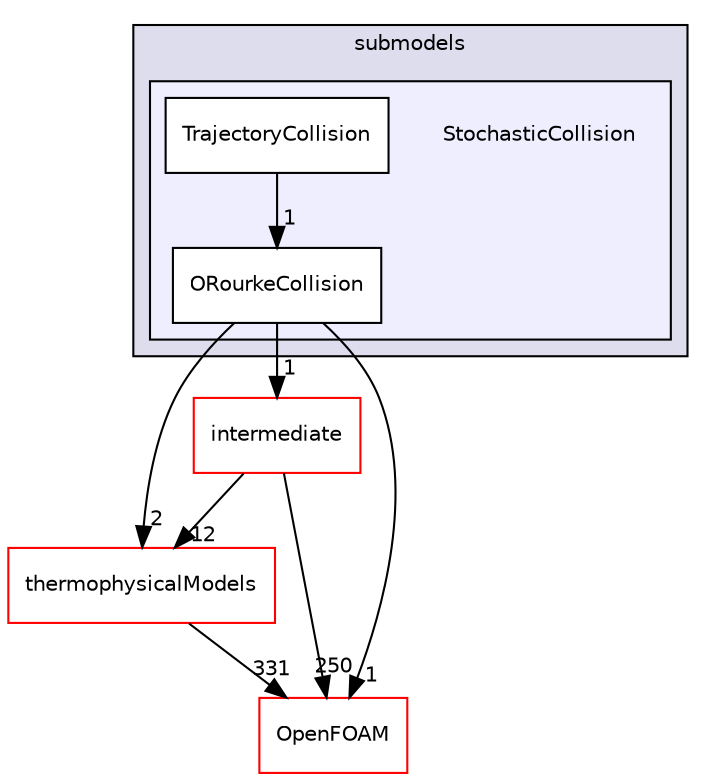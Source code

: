 digraph "src/lagrangian/spray/submodels/StochasticCollision" {
  bgcolor=transparent;
  compound=true
  node [ fontsize="10", fontname="Helvetica"];
  edge [ labelfontsize="10", labelfontname="Helvetica"];
  subgraph clusterdir_03a209607acdac05f1cb82250460b2d6 {
    graph [ bgcolor="#ddddee", pencolor="black", label="submodels" fontname="Helvetica", fontsize="10", URL="dir_03a209607acdac05f1cb82250460b2d6.html"]
  subgraph clusterdir_d1a3f71b50ce1a4c501cb9b210d08764 {
    graph [ bgcolor="#eeeeff", pencolor="black", label="" URL="dir_d1a3f71b50ce1a4c501cb9b210d08764.html"];
    dir_d1a3f71b50ce1a4c501cb9b210d08764 [shape=plaintext label="StochasticCollision"];
    dir_01a2942dd95d383dccdbc857d1cde848 [shape=box label="ORourkeCollision" color="black" fillcolor="white" style="filled" URL="dir_01a2942dd95d383dccdbc857d1cde848.html"];
    dir_679becfa148f5c57f15091fdaeb1b946 [shape=box label="TrajectoryCollision" color="black" fillcolor="white" style="filled" URL="dir_679becfa148f5c57f15091fdaeb1b946.html"];
  }
  }
  dir_d3c32a493136c130c1f0d51f4f35c297 [shape=box label="intermediate" color="red" URL="dir_d3c32a493136c130c1f0d51f4f35c297.html"];
  dir_2778d089ec5c4f66810b11f753867003 [shape=box label="thermophysicalModels" color="red" URL="dir_2778d089ec5c4f66810b11f753867003.html"];
  dir_c5473ff19b20e6ec4dfe5c310b3778a8 [shape=box label="OpenFOAM" color="red" URL="dir_c5473ff19b20e6ec4dfe5c310b3778a8.html"];
  dir_d3c32a493136c130c1f0d51f4f35c297->dir_2778d089ec5c4f66810b11f753867003 [headlabel="12", labeldistance=1.5 headhref="dir_001389_001239.html"];
  dir_d3c32a493136c130c1f0d51f4f35c297->dir_c5473ff19b20e6ec4dfe5c310b3778a8 [headlabel="250", labeldistance=1.5 headhref="dir_001389_001897.html"];
  dir_2778d089ec5c4f66810b11f753867003->dir_c5473ff19b20e6ec4dfe5c310b3778a8 [headlabel="331", labeldistance=1.5 headhref="dir_001239_001897.html"];
  dir_679becfa148f5c57f15091fdaeb1b946->dir_01a2942dd95d383dccdbc857d1cde848 [headlabel="1", labeldistance=1.5 headhref="dir_001709_001708.html"];
  dir_01a2942dd95d383dccdbc857d1cde848->dir_d3c32a493136c130c1f0d51f4f35c297 [headlabel="1", labeldistance=1.5 headhref="dir_001708_001389.html"];
  dir_01a2942dd95d383dccdbc857d1cde848->dir_2778d089ec5c4f66810b11f753867003 [headlabel="2", labeldistance=1.5 headhref="dir_001708_001239.html"];
  dir_01a2942dd95d383dccdbc857d1cde848->dir_c5473ff19b20e6ec4dfe5c310b3778a8 [headlabel="1", labeldistance=1.5 headhref="dir_001708_001897.html"];
}
